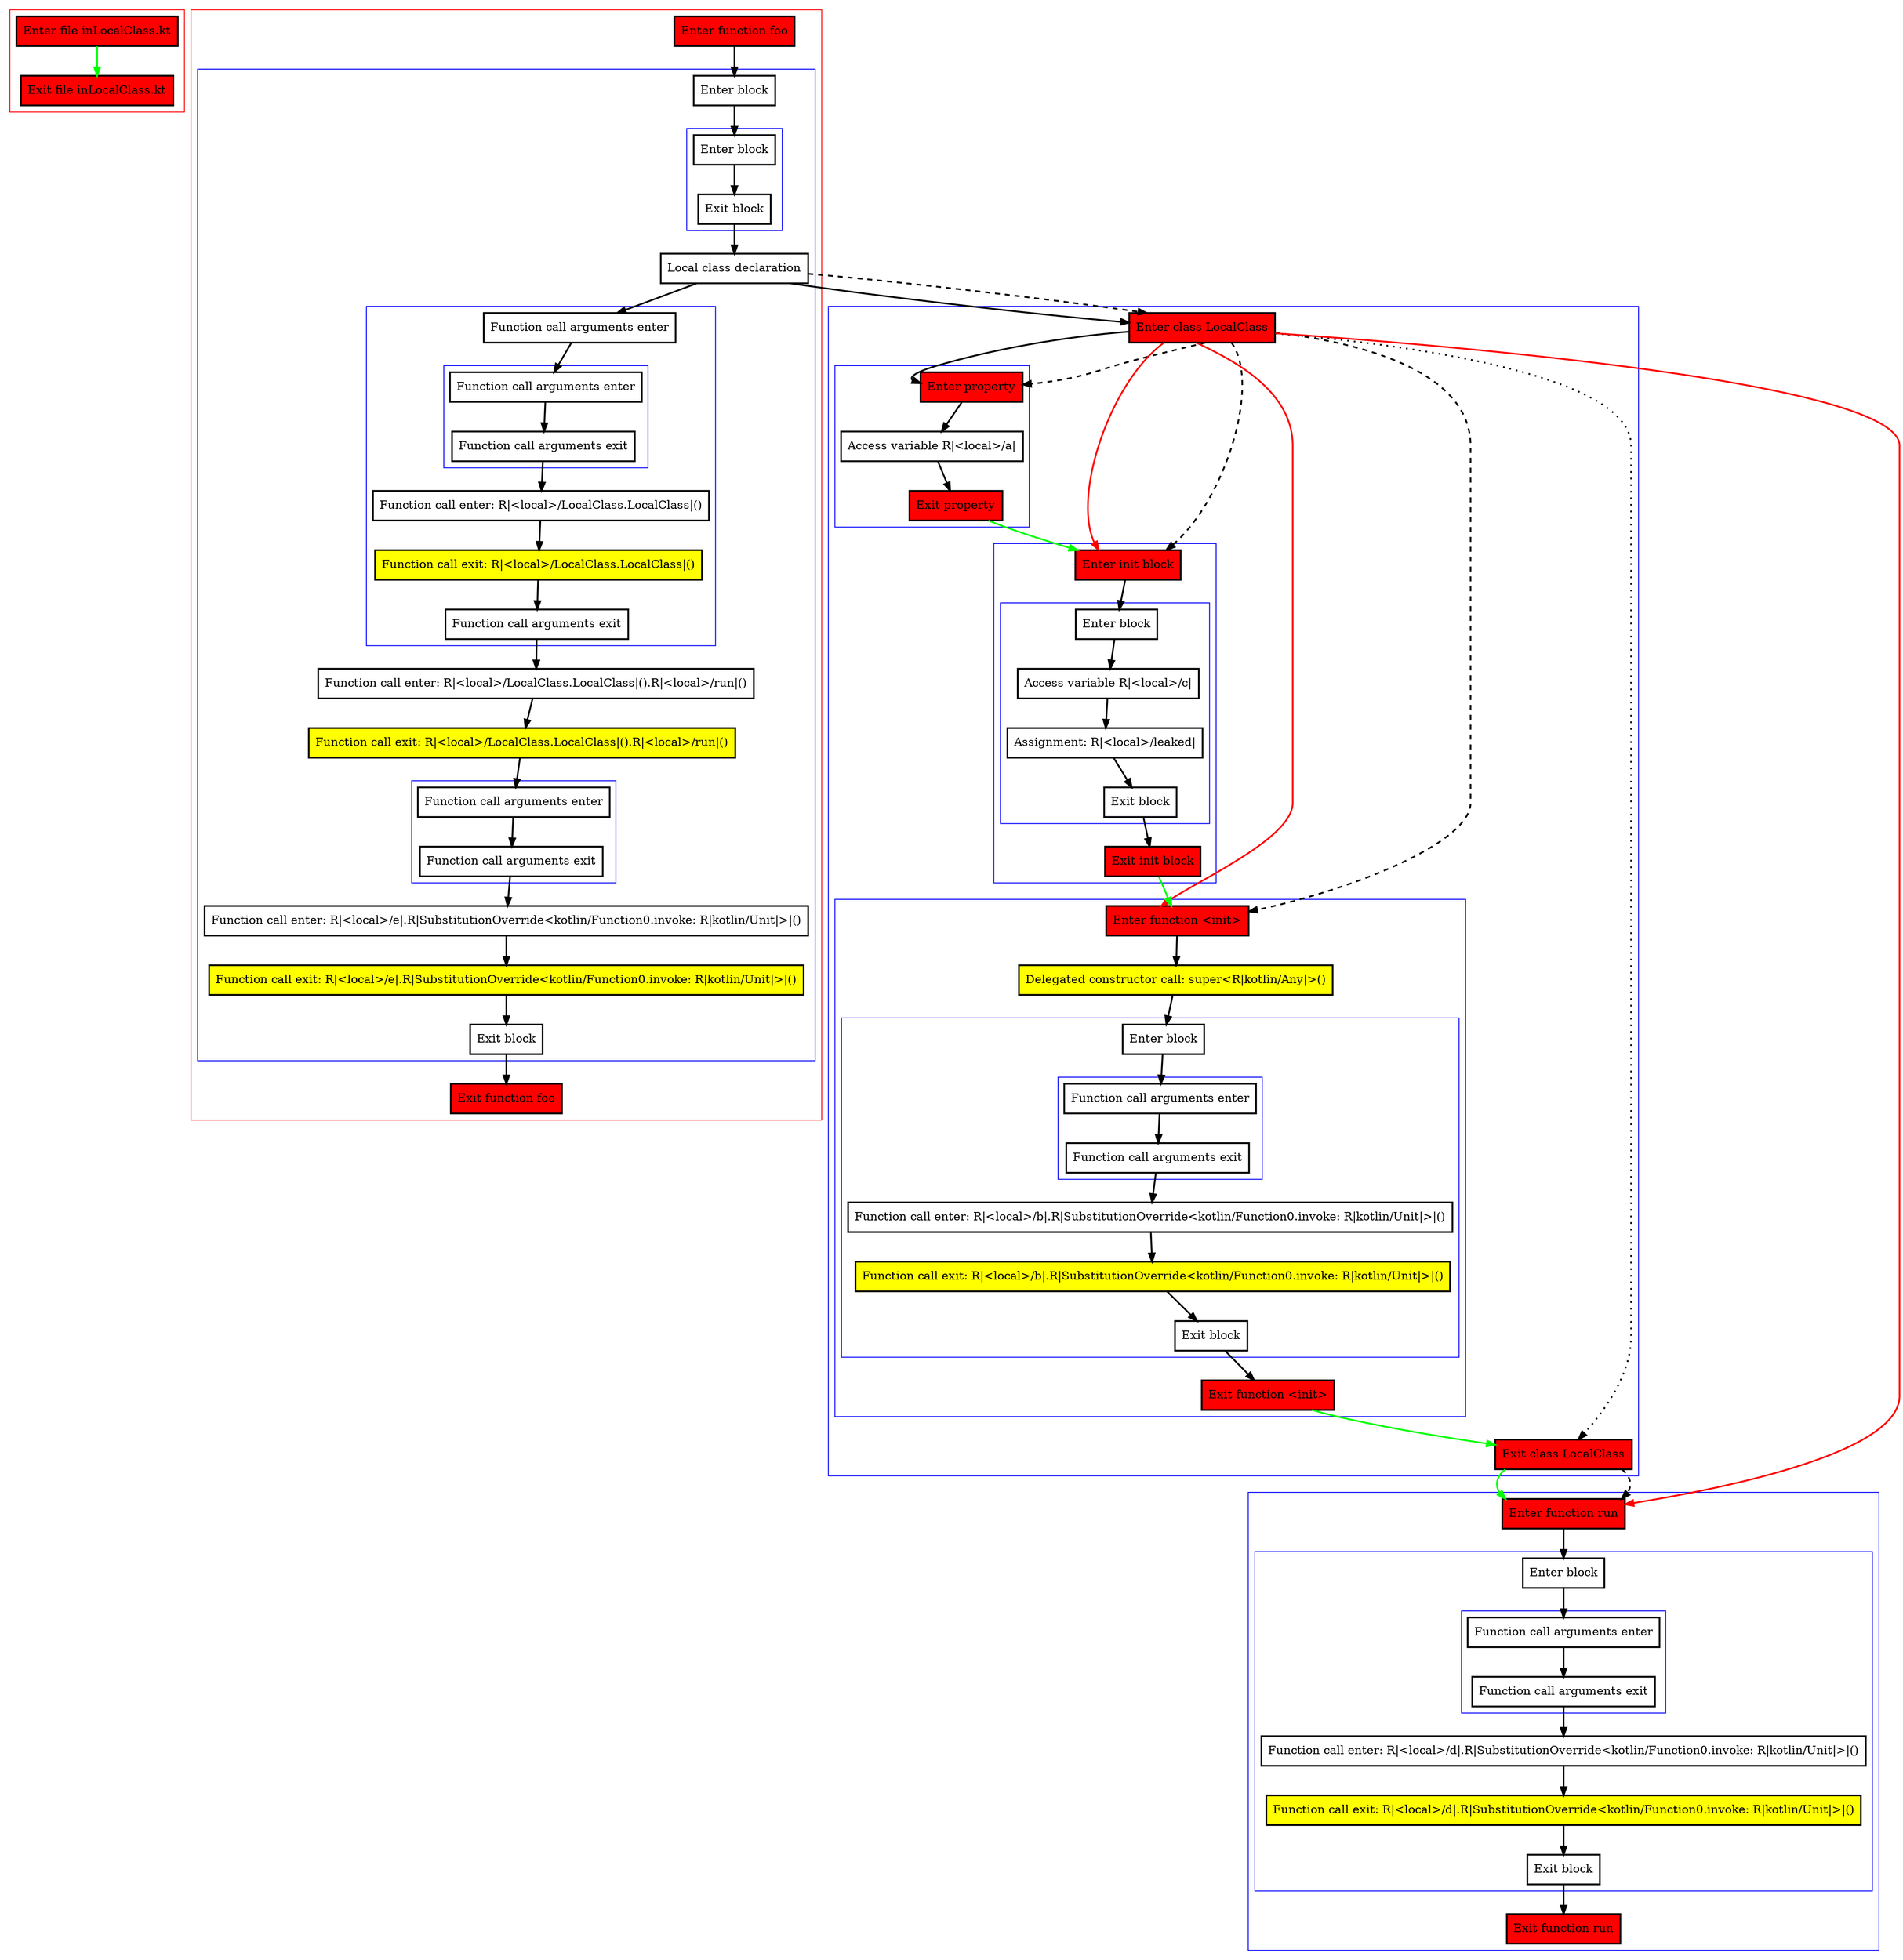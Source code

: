 digraph inLocalClass_kt {
    graph [nodesep=3]
    node [shape=box penwidth=2]
    edge [penwidth=2]

    subgraph cluster_0 {
        color=red
        0 [label="Enter file inLocalClass.kt" style="filled" fillcolor=red];
        1 [label="Exit file inLocalClass.kt" style="filled" fillcolor=red];
    }
    0 -> {1} [color=green];

    subgraph cluster_1 {
        color=red
        2 [label="Enter function foo" style="filled" fillcolor=red];
        subgraph cluster_2 {
            color=blue
            3 [label="Enter block"];
            subgraph cluster_3 {
                color=blue
                4 [label="Enter block"];
                5 [label="Exit block"];
            }
            6 [label="Local class declaration"];
            subgraph cluster_4 {
                color=blue
                7 [label="Function call arguments enter"];
                subgraph cluster_5 {
                    color=blue
                    8 [label="Function call arguments enter"];
                    9 [label="Function call arguments exit"];
                }
                10 [label="Function call enter: R|<local>/LocalClass.LocalClass|()"];
                11 [label="Function call exit: R|<local>/LocalClass.LocalClass|()" style="filled" fillcolor=yellow];
                12 [label="Function call arguments exit"];
            }
            13 [label="Function call enter: R|<local>/LocalClass.LocalClass|().R|<local>/run|()"];
            14 [label="Function call exit: R|<local>/LocalClass.LocalClass|().R|<local>/run|()" style="filled" fillcolor=yellow];
            subgraph cluster_6 {
                color=blue
                15 [label="Function call arguments enter"];
                16 [label="Function call arguments exit"];
            }
            17 [label="Function call enter: R|<local>/e|.R|SubstitutionOverride<kotlin/Function0.invoke: R|kotlin/Unit|>|()"];
            18 [label="Function call exit: R|<local>/e|.R|SubstitutionOverride<kotlin/Function0.invoke: R|kotlin/Unit|>|()" style="filled" fillcolor=yellow];
            19 [label="Exit block"];
        }
        20 [label="Exit function foo" style="filled" fillcolor=red];
    }
    subgraph cluster_7 {
        color=blue
        21 [label="Enter class LocalClass" style="filled" fillcolor=red];
        subgraph cluster_8 {
            color=blue
            22 [label="Enter property" style="filled" fillcolor=red];
            23 [label="Access variable R|<local>/a|"];
            24 [label="Exit property" style="filled" fillcolor=red];
        }
        subgraph cluster_9 {
            color=blue
            25 [label="Enter init block" style="filled" fillcolor=red];
            subgraph cluster_10 {
                color=blue
                26 [label="Enter block"];
                27 [label="Access variable R|<local>/c|"];
                28 [label="Assignment: R|<local>/leaked|"];
                29 [label="Exit block"];
            }
            30 [label="Exit init block" style="filled" fillcolor=red];
        }
        subgraph cluster_11 {
            color=blue
            31 [label="Enter function <init>" style="filled" fillcolor=red];
            32 [label="Delegated constructor call: super<R|kotlin/Any|>()" style="filled" fillcolor=yellow];
            subgraph cluster_12 {
                color=blue
                33 [label="Enter block"];
                subgraph cluster_13 {
                    color=blue
                    34 [label="Function call arguments enter"];
                    35 [label="Function call arguments exit"];
                }
                36 [label="Function call enter: R|<local>/b|.R|SubstitutionOverride<kotlin/Function0.invoke: R|kotlin/Unit|>|()"];
                37 [label="Function call exit: R|<local>/b|.R|SubstitutionOverride<kotlin/Function0.invoke: R|kotlin/Unit|>|()" style="filled" fillcolor=yellow];
                38 [label="Exit block"];
            }
            39 [label="Exit function <init>" style="filled" fillcolor=red];
        }
        40 [label="Exit class LocalClass" style="filled" fillcolor=red];
    }
    subgraph cluster_14 {
        color=blue
        41 [label="Enter function run" style="filled" fillcolor=red];
        subgraph cluster_15 {
            color=blue
            42 [label="Enter block"];
            subgraph cluster_16 {
                color=blue
                43 [label="Function call arguments enter"];
                44 [label="Function call arguments exit"];
            }
            45 [label="Function call enter: R|<local>/d|.R|SubstitutionOverride<kotlin/Function0.invoke: R|kotlin/Unit|>|()"];
            46 [label="Function call exit: R|<local>/d|.R|SubstitutionOverride<kotlin/Function0.invoke: R|kotlin/Unit|>|()" style="filled" fillcolor=yellow];
            47 [label="Exit block"];
        }
        48 [label="Exit function run" style="filled" fillcolor=red];
    }
    2 -> {3};
    3 -> {4};
    4 -> {5};
    5 -> {6};
    6 -> {7 21};
    6 -> {21} [style=dashed];
    7 -> {8};
    8 -> {9};
    9 -> {10};
    10 -> {11};
    11 -> {12};
    12 -> {13};
    13 -> {14};
    14 -> {15};
    15 -> {16};
    16 -> {17};
    17 -> {18};
    18 -> {19};
    19 -> {20};
    21 -> {22};
    21 -> {25 31 41} [color=red];
    21 -> {40} [style=dotted];
    21 -> {22 25 31} [style=dashed];
    22 -> {23};
    23 -> {24};
    24 -> {25} [color=green];
    25 -> {26};
    26 -> {27};
    27 -> {28};
    28 -> {29};
    29 -> {30};
    30 -> {31} [color=green];
    31 -> {32};
    32 -> {33};
    33 -> {34};
    34 -> {35};
    35 -> {36};
    36 -> {37};
    37 -> {38};
    38 -> {39};
    39 -> {40} [color=green];
    40 -> {41} [color=green];
    40 -> {41} [style=dashed];
    41 -> {42};
    42 -> {43};
    43 -> {44};
    44 -> {45};
    45 -> {46};
    46 -> {47};
    47 -> {48};

}
